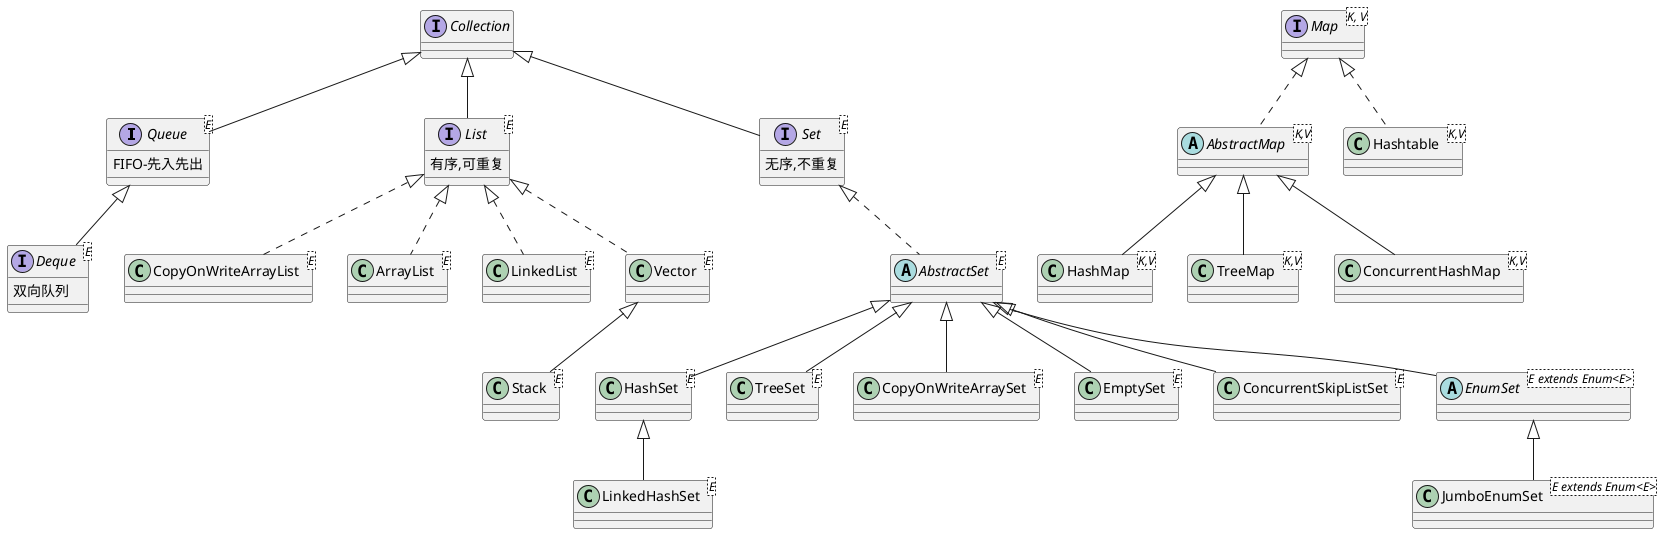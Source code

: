 @startuml
'集合

interface Queue<E> extends Collection{
FIFO-先入先出
}
interface List<E> extends Collection{
有序,可重复
}
interface Set<E> extends Collection{
无序,不重复
}
interface Deque<E> extends Queue{
双向队列
}
'list
class CopyOnWriteArrayList<E> implements List
class ArrayList<E>  implements List
class LinkedList<E> implements List
class Stack<E> extends Vector
class Vector<E> implements List
class HashSet<E> extends AbstractSet
class TreeSet<E> extends AbstractSet
abstract class AbstractSet<E>  implements Set
class CopyOnWriteArraySet<E> extends AbstractSet
class EmptySet<E> extends AbstractSet
class ConcurrentSkipListSet<E> extends AbstractSet
abstract class EnumSet<E extends Enum<E>> extends AbstractSet
class JumboEnumSet<E extends Enum<E>> extends EnumSet
class LinkedHashSet<E> extends HashSet
'map
interface Map<K, V>
abstract class AbstractMap<K,V> implements Map
class HashMap<K,V> extends AbstractMap
class TreeMap<K,V> extends AbstractMap
class Hashtable<K,V> implements Map
class ConcurrentHashMap<K,V> extends AbstractMap
@enduml